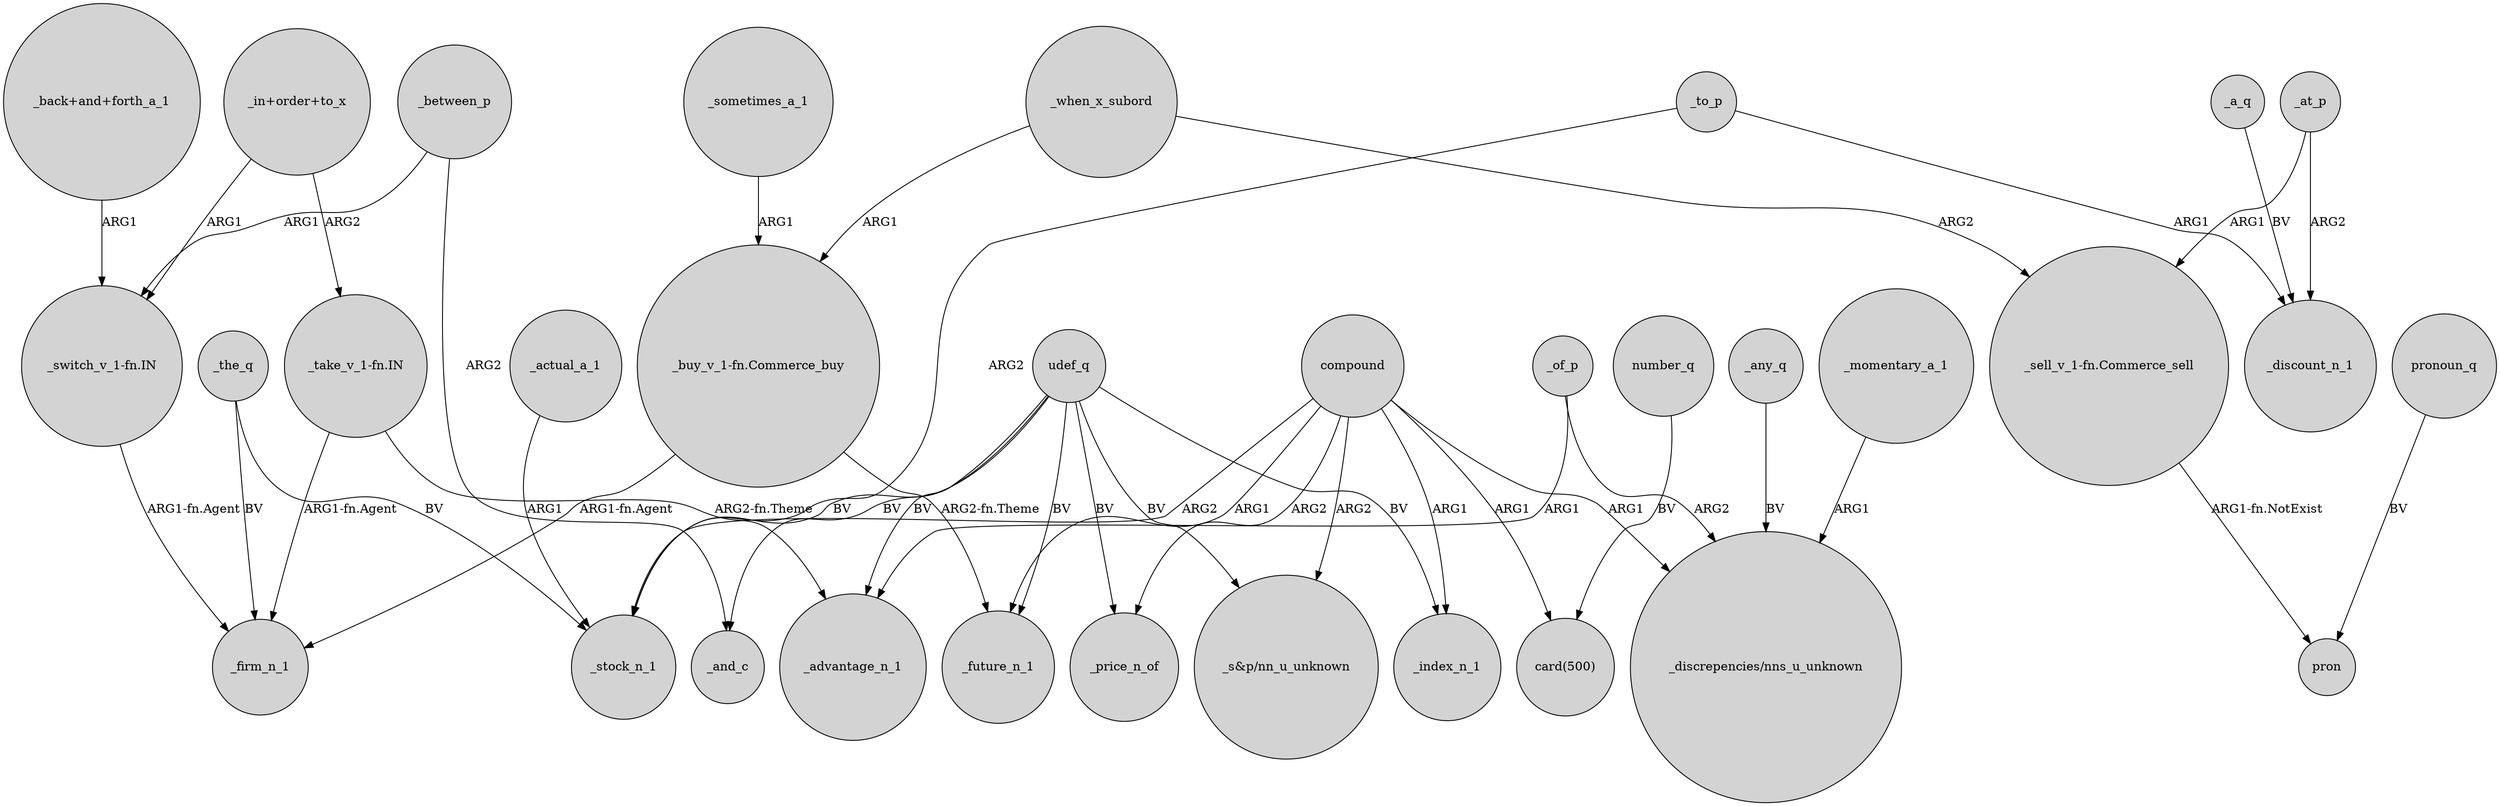digraph {
	node [shape=circle style=filled]
	_of_p -> _advantage_n_1 [label=ARG1]
	compound -> _price_n_of [label=ARG2]
	compound -> _future_n_1 [label=ARG1]
	"_sell_v_1-fn.Commerce_sell" -> pron [label="ARG1-fn.NotExist"]
	udef_q -> "_s&p/nn_u_unknown" [label=BV]
	_momentary_a_1 -> "_discrepencies/nns_u_unknown" [label=ARG1]
	udef_q -> _price_n_of [label=BV]
	"_take_v_1-fn.IN" -> _firm_n_1 [label="ARG1-fn.Agent"]
	_the_q -> _stock_n_1 [label=BV]
	"_in+order+to_x" -> "_switch_v_1-fn.IN" [label=ARG1]
	"_in+order+to_x" -> "_take_v_1-fn.IN" [label=ARG2]
	_between_p -> "_switch_v_1-fn.IN" [label=ARG1]
	"_switch_v_1-fn.IN" -> _firm_n_1 [label="ARG1-fn.Agent"]
	udef_q -> _advantage_n_1 [label=BV]
	udef_q -> _index_n_1 [label=BV]
	compound -> _stock_n_1 [label=ARG2]
	compound -> "card(500)" [label=ARG1]
	number_q -> "card(500)" [label=BV]
	compound -> _index_n_1 [label=ARG1]
	pronoun_q -> pron [label=BV]
	_sometimes_a_1 -> "_buy_v_1-fn.Commerce_buy" [label=ARG1]
	udef_q -> _stock_n_1 [label=BV]
	_at_p -> _discount_n_1 [label=ARG2]
	_actual_a_1 -> _stock_n_1 [label=ARG1]
	compound -> "_discrepencies/nns_u_unknown" [label=ARG1]
	_of_p -> "_discrepencies/nns_u_unknown" [label=ARG2]
	"_buy_v_1-fn.Commerce_buy" -> _firm_n_1 [label="ARG1-fn.Agent"]
	_between_p -> _and_c [label=ARG2]
	_when_x_subord -> "_buy_v_1-fn.Commerce_buy" [label=ARG1]
	udef_q -> _future_n_1 [label=BV]
	_any_q -> "_discrepencies/nns_u_unknown" [label=BV]
	_to_p -> _discount_n_1 [label=ARG1]
	_a_q -> _discount_n_1 [label=BV]
	_the_q -> _firm_n_1 [label=BV]
	"_take_v_1-fn.IN" -> _advantage_n_1 [label="ARG2-fn.Theme"]
	_when_x_subord -> "_sell_v_1-fn.Commerce_sell" [label=ARG2]
	_to_p -> _stock_n_1 [label=ARG2]
	udef_q -> _and_c [label=BV]
	_at_p -> "_sell_v_1-fn.Commerce_sell" [label=ARG1]
	"_buy_v_1-fn.Commerce_buy" -> _future_n_1 [label="ARG2-fn.Theme"]
	"_back+and+forth_a_1" -> "_switch_v_1-fn.IN" [label=ARG1]
	compound -> "_s&p/nn_u_unknown" [label=ARG2]
}
